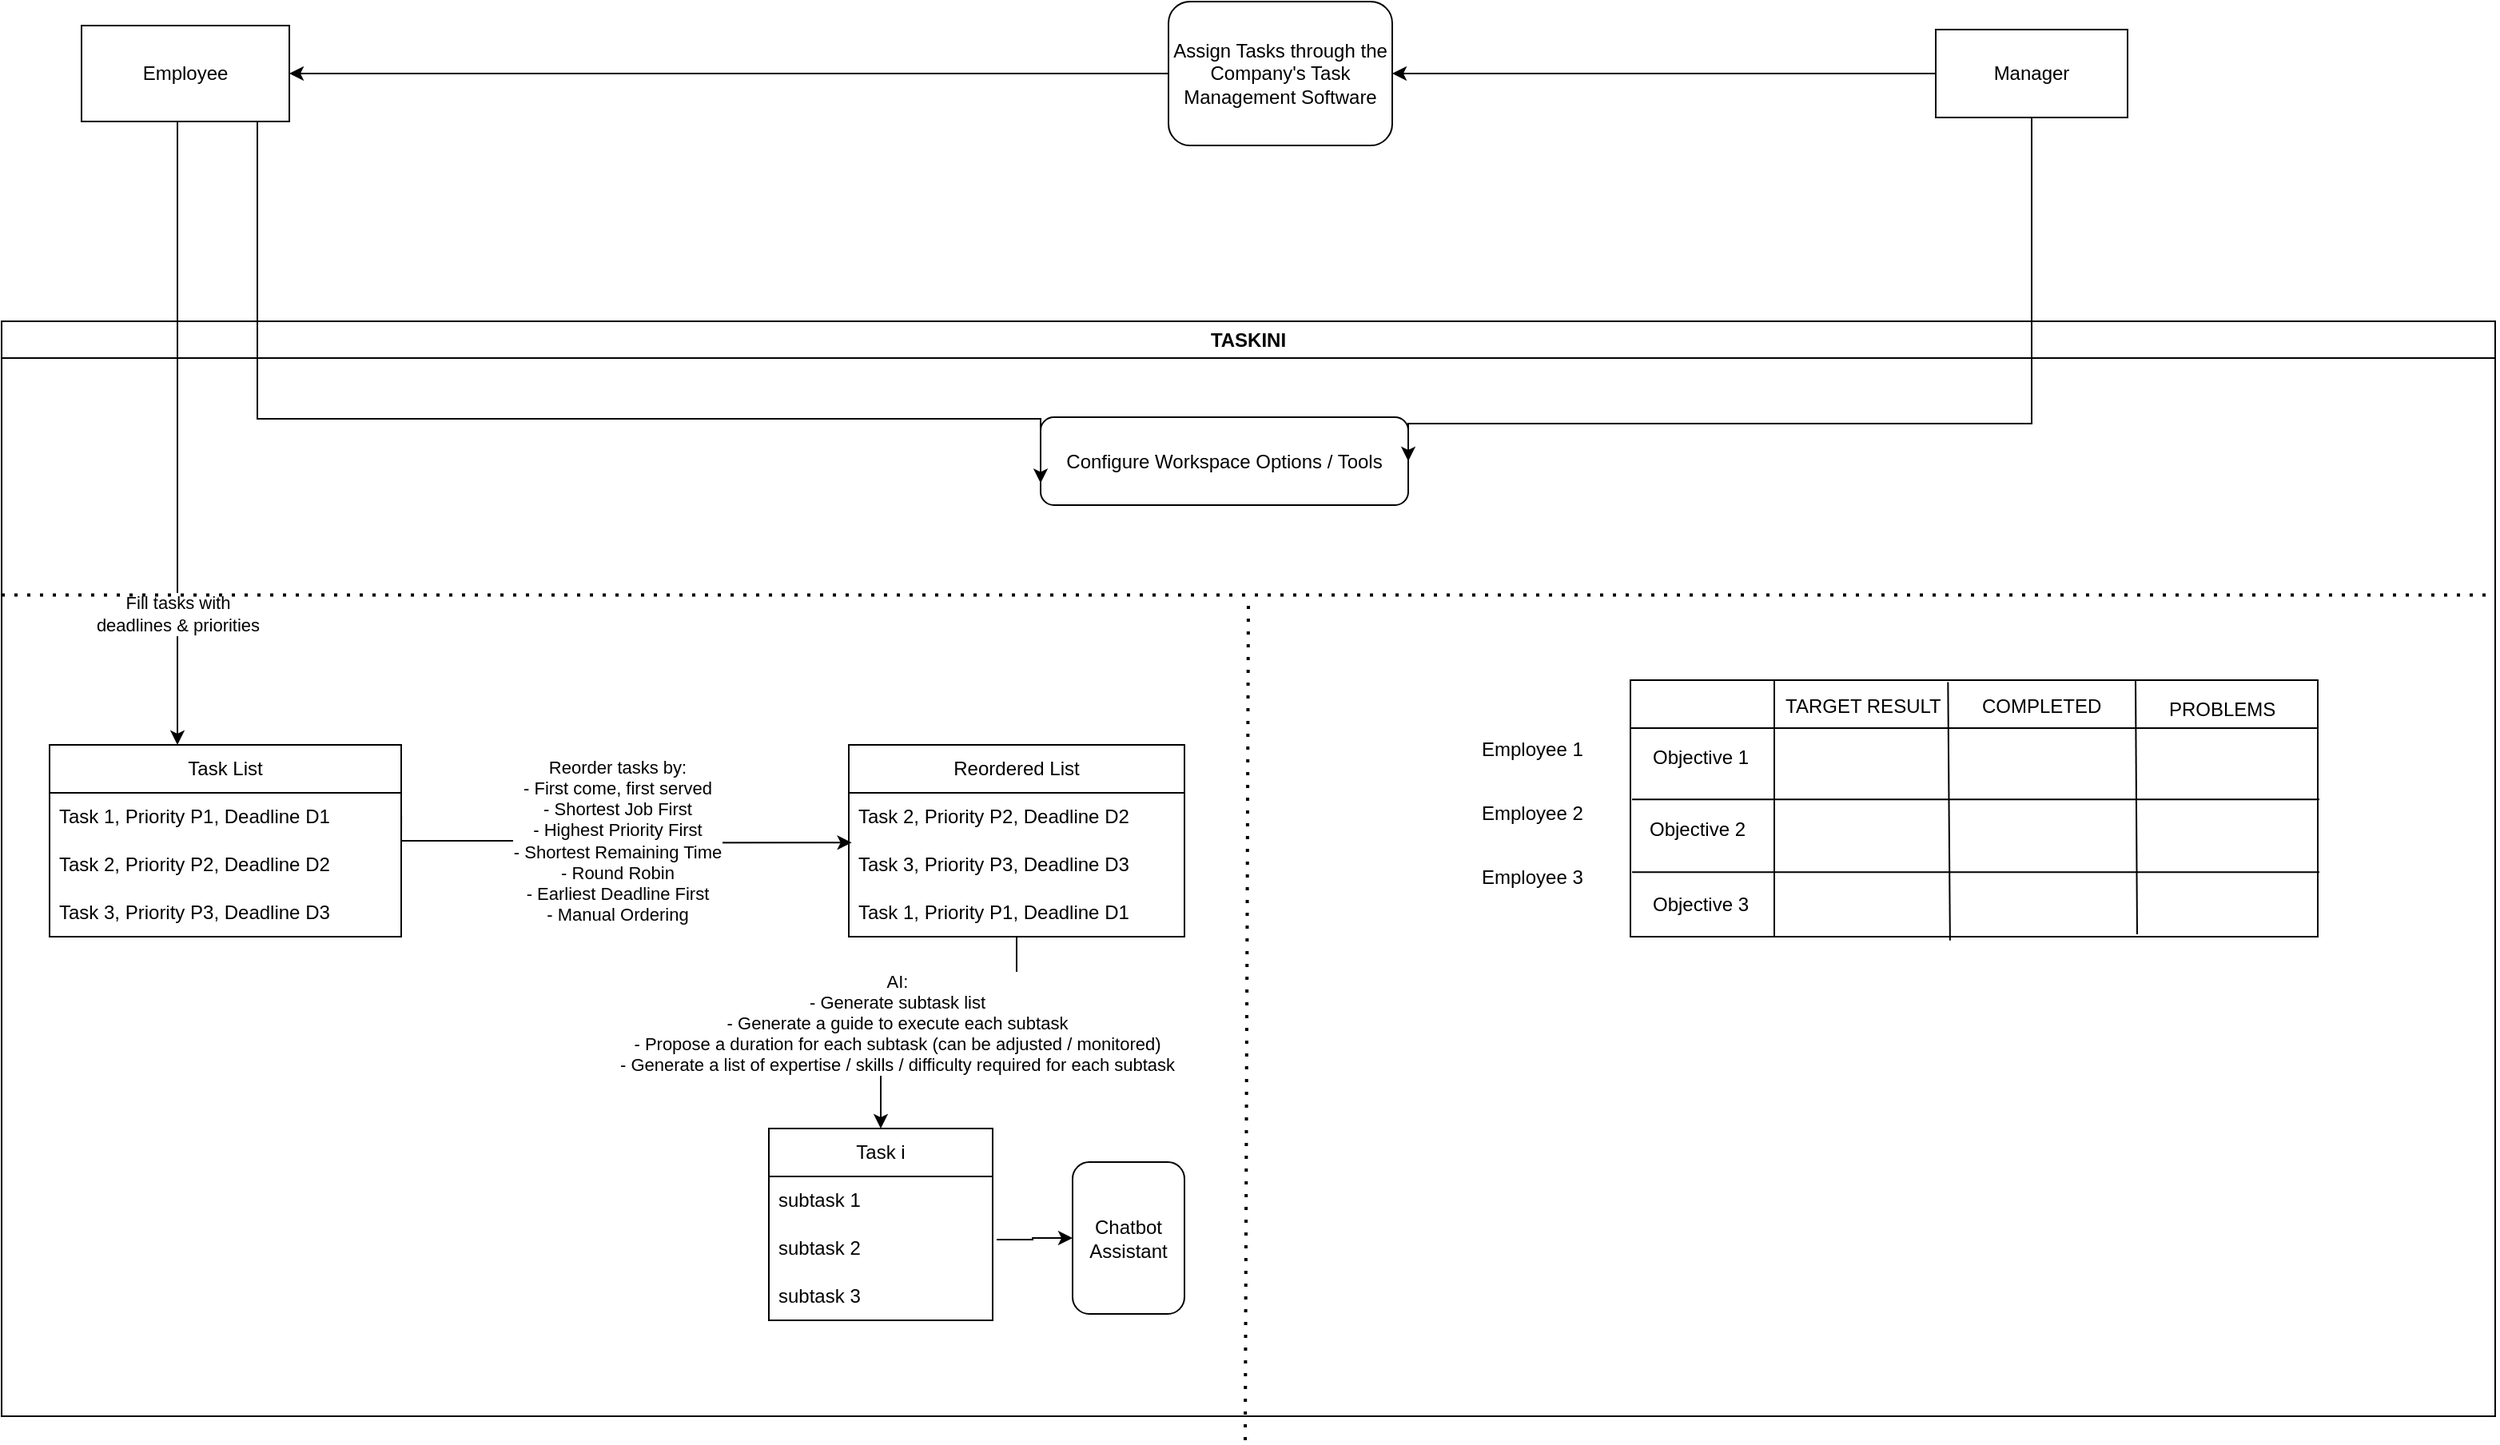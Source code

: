 <mxfile version="21.3.6" type="device">
  <diagram name="Page-1" id="0HNgQMV01hYBzLpzsSq-">
    <mxGraphModel dx="452" dy="823" grid="1" gridSize="10" guides="1" tooltips="1" connect="1" arrows="1" fold="1" page="1" pageScale="1" pageWidth="850" pageHeight="1100" math="0" shadow="0">
      <root>
        <mxCell id="0" />
        <mxCell id="1" parent="0" />
        <mxCell id="Zp9Q3emx2Ln3OkiNDyd_-2" value="TASKINI" style="swimlane;whiteSpace=wrap;html=1;" vertex="1" parent="1">
          <mxGeometry x="50" y="230" width="1560" height="685" as="geometry" />
        </mxCell>
        <mxCell id="Zp9Q3emx2Ln3OkiNDyd_-13" value="Task List" style="swimlane;fontStyle=0;childLayout=stackLayout;horizontal=1;startSize=30;horizontalStack=0;resizeParent=1;resizeParentMax=0;resizeLast=0;collapsible=1;marginBottom=0;whiteSpace=wrap;html=1;" vertex="1" parent="Zp9Q3emx2Ln3OkiNDyd_-2">
          <mxGeometry x="30" y="265" width="220" height="120" as="geometry">
            <mxRectangle x="30" y="130" width="90" height="30" as="alternateBounds" />
          </mxGeometry>
        </mxCell>
        <mxCell id="Zp9Q3emx2Ln3OkiNDyd_-14" value="Task 1, Priority P1, Deadline D1" style="text;strokeColor=none;fillColor=none;align=left;verticalAlign=middle;spacingLeft=4;spacingRight=4;overflow=hidden;points=[[0,0.5],[1,0.5]];portConstraint=eastwest;rotatable=0;whiteSpace=wrap;html=1;" vertex="1" parent="Zp9Q3emx2Ln3OkiNDyd_-13">
          <mxGeometry y="30" width="220" height="30" as="geometry" />
        </mxCell>
        <mxCell id="Zp9Q3emx2Ln3OkiNDyd_-15" value="Task 2, Priority P2, Deadline D2" style="text;strokeColor=none;fillColor=none;align=left;verticalAlign=middle;spacingLeft=4;spacingRight=4;overflow=hidden;points=[[0,0.5],[1,0.5]];portConstraint=eastwest;rotatable=0;whiteSpace=wrap;html=1;" vertex="1" parent="Zp9Q3emx2Ln3OkiNDyd_-13">
          <mxGeometry y="60" width="220" height="30" as="geometry" />
        </mxCell>
        <mxCell id="Zp9Q3emx2Ln3OkiNDyd_-16" value="Task 3, Priority P3, Deadline D3" style="text;strokeColor=none;fillColor=none;align=left;verticalAlign=middle;spacingLeft=4;spacingRight=4;overflow=hidden;points=[[0,0.5],[1,0.5]];portConstraint=eastwest;rotatable=0;whiteSpace=wrap;html=1;" vertex="1" parent="Zp9Q3emx2Ln3OkiNDyd_-13">
          <mxGeometry y="90" width="220" height="30" as="geometry" />
        </mxCell>
        <mxCell id="Zp9Q3emx2Ln3OkiNDyd_-27" style="edgeStyle=orthogonalEdgeStyle;rounded=0;orthogonalLoop=1;jettySize=auto;html=1;" edge="1" parent="Zp9Q3emx2Ln3OkiNDyd_-2" source="Zp9Q3emx2Ln3OkiNDyd_-17" target="Zp9Q3emx2Ln3OkiNDyd_-29">
          <mxGeometry relative="1" as="geometry">
            <mxPoint x="645" y="505" as="targetPoint" />
          </mxGeometry>
        </mxCell>
        <mxCell id="Zp9Q3emx2Ln3OkiNDyd_-28" value="AI:&lt;br&gt;- Generate subtask list&lt;br&gt;- Generate a guide to execute each subtask&lt;br&gt;- Propose a duration for each subtask (can be adjusted / monitored)&lt;br&gt;- Generate a list of expertise / skills / difficulty required for each subtask" style="edgeLabel;html=1;align=center;verticalAlign=middle;resizable=0;points=[];" vertex="1" connectable="0" parent="Zp9Q3emx2Ln3OkiNDyd_-27">
          <mxGeometry x="-0.2" y="4" relative="1" as="geometry">
            <mxPoint x="-53" y="-10" as="offset" />
          </mxGeometry>
        </mxCell>
        <mxCell id="Zp9Q3emx2Ln3OkiNDyd_-17" value="Reordered List" style="swimlane;fontStyle=0;childLayout=stackLayout;horizontal=1;startSize=30;horizontalStack=0;resizeParent=1;resizeParentMax=0;resizeLast=0;collapsible=1;marginBottom=0;whiteSpace=wrap;html=1;" vertex="1" parent="Zp9Q3emx2Ln3OkiNDyd_-2">
          <mxGeometry x="530" y="265" width="210" height="120" as="geometry" />
        </mxCell>
        <mxCell id="Zp9Q3emx2Ln3OkiNDyd_-18" value="Task 2, Priority P2, Deadline D2" style="text;strokeColor=none;fillColor=none;align=left;verticalAlign=middle;spacingLeft=4;spacingRight=4;overflow=hidden;points=[[0,0.5],[1,0.5]];portConstraint=eastwest;rotatable=0;whiteSpace=wrap;html=1;" vertex="1" parent="Zp9Q3emx2Ln3OkiNDyd_-17">
          <mxGeometry y="30" width="210" height="30" as="geometry" />
        </mxCell>
        <mxCell id="Zp9Q3emx2Ln3OkiNDyd_-19" value="Task 3, Priority P3, Deadline D3" style="text;strokeColor=none;fillColor=none;align=left;verticalAlign=middle;spacingLeft=4;spacingRight=4;overflow=hidden;points=[[0,0.5],[1,0.5]];portConstraint=eastwest;rotatable=0;whiteSpace=wrap;html=1;" vertex="1" parent="Zp9Q3emx2Ln3OkiNDyd_-17">
          <mxGeometry y="60" width="210" height="30" as="geometry" />
        </mxCell>
        <mxCell id="Zp9Q3emx2Ln3OkiNDyd_-20" value="Task 1, Priority P1, Deadline D1" style="text;strokeColor=none;fillColor=none;align=left;verticalAlign=middle;spacingLeft=4;spacingRight=4;overflow=hidden;points=[[0,0.5],[1,0.5]];portConstraint=eastwest;rotatable=0;whiteSpace=wrap;html=1;" vertex="1" parent="Zp9Q3emx2Ln3OkiNDyd_-17">
          <mxGeometry y="90" width="210" height="30" as="geometry" />
        </mxCell>
        <mxCell id="Zp9Q3emx2Ln3OkiNDyd_-21" style="edgeStyle=orthogonalEdgeStyle;rounded=0;orthogonalLoop=1;jettySize=auto;html=1;entryX=0;entryY=0.5;entryDx=0;entryDy=0;exitX=0.992;exitY=0.147;exitDx=0;exitDy=0;exitPerimeter=0;" edge="1" parent="Zp9Q3emx2Ln3OkiNDyd_-2">
          <mxGeometry relative="1" as="geometry">
            <mxPoint x="250.04" y="308.82" as="sourcePoint" />
            <mxPoint x="531.8" y="326.18" as="targetPoint" />
            <Array as="points">
              <mxPoint x="250" y="325" />
              <mxPoint x="392" y="325" />
              <mxPoint x="392" y="326" />
            </Array>
          </mxGeometry>
        </mxCell>
        <mxCell id="Zp9Q3emx2Ln3OkiNDyd_-22" value="Reorder tasks by:&lt;br&gt;- First come, first served&lt;br&gt;- Shortest Job First&lt;br&gt;- Highest Priority First&lt;br&gt;- Shortest Remaining Time&lt;br&gt;- Round Robin&lt;br&gt;- Earliest Deadline First&lt;br&gt;- Manual Ordering" style="edgeLabel;html=1;align=center;verticalAlign=middle;resizable=0;points=[];" vertex="1" connectable="0" parent="Zp9Q3emx2Ln3OkiNDyd_-21">
          <mxGeometry x="0.17" y="-3" relative="1" as="geometry">
            <mxPoint x="-23" y="-4" as="offset" />
          </mxGeometry>
        </mxCell>
        <mxCell id="Zp9Q3emx2Ln3OkiNDyd_-29" value="Task i" style="swimlane;fontStyle=0;childLayout=stackLayout;horizontal=1;startSize=30;horizontalStack=0;resizeParent=1;resizeParentMax=0;resizeLast=0;collapsible=1;marginBottom=0;whiteSpace=wrap;html=1;" vertex="1" parent="Zp9Q3emx2Ln3OkiNDyd_-2">
          <mxGeometry x="480" y="505" width="140" height="120" as="geometry" />
        </mxCell>
        <mxCell id="Zp9Q3emx2Ln3OkiNDyd_-30" value="subtask 1" style="text;strokeColor=none;fillColor=none;align=left;verticalAlign=middle;spacingLeft=4;spacingRight=4;overflow=hidden;points=[[0,0.5],[1,0.5]];portConstraint=eastwest;rotatable=0;whiteSpace=wrap;html=1;" vertex="1" parent="Zp9Q3emx2Ln3OkiNDyd_-29">
          <mxGeometry y="30" width="140" height="30" as="geometry" />
        </mxCell>
        <mxCell id="Zp9Q3emx2Ln3OkiNDyd_-31" value="subtask 2" style="text;strokeColor=none;fillColor=none;align=left;verticalAlign=middle;spacingLeft=4;spacingRight=4;overflow=hidden;points=[[0,0.5],[1,0.5]];portConstraint=eastwest;rotatable=0;whiteSpace=wrap;html=1;" vertex="1" parent="Zp9Q3emx2Ln3OkiNDyd_-29">
          <mxGeometry y="60" width="140" height="30" as="geometry" />
        </mxCell>
        <mxCell id="Zp9Q3emx2Ln3OkiNDyd_-32" value="subtask 3" style="text;strokeColor=none;fillColor=none;align=left;verticalAlign=middle;spacingLeft=4;spacingRight=4;overflow=hidden;points=[[0,0.5],[1,0.5]];portConstraint=eastwest;rotatable=0;whiteSpace=wrap;html=1;" vertex="1" parent="Zp9Q3emx2Ln3OkiNDyd_-29">
          <mxGeometry y="90" width="140" height="30" as="geometry" />
        </mxCell>
        <mxCell id="Zp9Q3emx2Ln3OkiNDyd_-33" value="Chatbot Assistant" style="rounded=1;whiteSpace=wrap;html=1;" vertex="1" parent="Zp9Q3emx2Ln3OkiNDyd_-2">
          <mxGeometry x="670" y="526" width="70" height="95" as="geometry" />
        </mxCell>
        <mxCell id="Zp9Q3emx2Ln3OkiNDyd_-34" style="edgeStyle=orthogonalEdgeStyle;rounded=0;orthogonalLoop=1;jettySize=auto;html=1;entryX=0;entryY=0.5;entryDx=0;entryDy=0;exitX=1.018;exitY=0.315;exitDx=0;exitDy=0;exitPerimeter=0;" edge="1" parent="Zp9Q3emx2Ln3OkiNDyd_-2" source="Zp9Q3emx2Ln3OkiNDyd_-31" target="Zp9Q3emx2Ln3OkiNDyd_-33">
          <mxGeometry relative="1" as="geometry" />
        </mxCell>
        <mxCell id="Zp9Q3emx2Ln3OkiNDyd_-37" value="Configure Workspace Options / Tools" style="rounded=1;whiteSpace=wrap;html=1;" vertex="1" parent="Zp9Q3emx2Ln3OkiNDyd_-2">
          <mxGeometry x="650" y="60" width="230" height="55" as="geometry" />
        </mxCell>
        <mxCell id="Zp9Q3emx2Ln3OkiNDyd_-41" value="" style="endArrow=none;dashed=1;html=1;dashPattern=1 3;strokeWidth=2;rounded=0;" edge="1" parent="Zp9Q3emx2Ln3OkiNDyd_-2">
          <mxGeometry width="50" height="50" relative="1" as="geometry">
            <mxPoint x="778" y="700" as="sourcePoint" />
            <mxPoint x="780" y="173" as="targetPoint" />
          </mxGeometry>
        </mxCell>
        <mxCell id="Zp9Q3emx2Ln3OkiNDyd_-44" value="" style="shape=internalStorage;whiteSpace=wrap;html=1;backgroundOutline=1;dx=90;dy=30;" vertex="1" parent="Zp9Q3emx2Ln3OkiNDyd_-2">
          <mxGeometry x="1019" y="224.5" width="430" height="160.5" as="geometry" />
        </mxCell>
        <mxCell id="Zp9Q3emx2Ln3OkiNDyd_-45" value="Employee 1" style="text;strokeColor=none;fillColor=none;align=left;verticalAlign=middle;spacingLeft=4;spacingRight=4;overflow=hidden;points=[[0,0.5],[1,0.5]];portConstraint=eastwest;rotatable=0;whiteSpace=wrap;html=1;" vertex="1" parent="Zp9Q3emx2Ln3OkiNDyd_-2">
          <mxGeometry x="920" y="253" width="80" height="30" as="geometry" />
        </mxCell>
        <mxCell id="Zp9Q3emx2Ln3OkiNDyd_-46" value="Employee 2" style="text;strokeColor=none;fillColor=none;align=left;verticalAlign=middle;spacingLeft=4;spacingRight=4;overflow=hidden;points=[[0,0.5],[1,0.5]];portConstraint=eastwest;rotatable=0;whiteSpace=wrap;html=1;" vertex="1" parent="Zp9Q3emx2Ln3OkiNDyd_-2">
          <mxGeometry x="920" y="293" width="80" height="30" as="geometry" />
        </mxCell>
        <mxCell id="Zp9Q3emx2Ln3OkiNDyd_-47" value="Employee 3" style="text;strokeColor=none;fillColor=none;align=left;verticalAlign=middle;spacingLeft=4;spacingRight=4;overflow=hidden;points=[[0,0.5],[1,0.5]];portConstraint=eastwest;rotatable=0;whiteSpace=wrap;html=1;" vertex="1" parent="Zp9Q3emx2Ln3OkiNDyd_-2">
          <mxGeometry x="920" y="333" width="80" height="30" as="geometry" />
        </mxCell>
        <mxCell id="Zp9Q3emx2Ln3OkiNDyd_-48" value="" style="endArrow=none;html=1;rounded=0;entryX=0.462;entryY=0.008;entryDx=0;entryDy=0;entryPerimeter=0;exitX=0.465;exitY=1.015;exitDx=0;exitDy=0;exitPerimeter=0;" edge="1" parent="Zp9Q3emx2Ln3OkiNDyd_-2" source="Zp9Q3emx2Ln3OkiNDyd_-44" target="Zp9Q3emx2Ln3OkiNDyd_-44">
          <mxGeometry width="50" height="50" relative="1" as="geometry">
            <mxPoint x="920" y="353" as="sourcePoint" />
            <mxPoint x="970" y="303" as="targetPoint" />
          </mxGeometry>
        </mxCell>
        <mxCell id="Zp9Q3emx2Ln3OkiNDyd_-49" value="TARGET RESULT" style="text;strokeColor=none;fillColor=none;align=left;verticalAlign=middle;spacingLeft=4;spacingRight=4;overflow=hidden;points=[[0,0.5],[1,0.5]];portConstraint=eastwest;rotatable=0;whiteSpace=wrap;html=1;" vertex="1" parent="Zp9Q3emx2Ln3OkiNDyd_-2">
          <mxGeometry x="1110" y="226" width="110" height="30" as="geometry" />
        </mxCell>
        <mxCell id="Zp9Q3emx2Ln3OkiNDyd_-50" value="Objective 1" style="text;strokeColor=none;fillColor=none;align=left;verticalAlign=middle;spacingLeft=4;spacingRight=4;overflow=hidden;points=[[0,0.5],[1,0.5]];portConstraint=eastwest;rotatable=0;whiteSpace=wrap;html=1;" vertex="1" parent="Zp9Q3emx2Ln3OkiNDyd_-2">
          <mxGeometry x="1027" y="258" width="80" height="30" as="geometry" />
        </mxCell>
        <mxCell id="Zp9Q3emx2Ln3OkiNDyd_-51" value="Objective 2" style="text;strokeColor=none;fillColor=none;align=left;verticalAlign=middle;spacingLeft=4;spacingRight=4;overflow=hidden;points=[[0,0.5],[1,0.5]];portConstraint=eastwest;rotatable=0;whiteSpace=wrap;html=1;" vertex="1" parent="Zp9Q3emx2Ln3OkiNDyd_-2">
          <mxGeometry x="1025" y="303" width="80" height="30" as="geometry" />
        </mxCell>
        <mxCell id="Zp9Q3emx2Ln3OkiNDyd_-52" value="Objective 3" style="text;strokeColor=none;fillColor=none;align=left;verticalAlign=middle;spacingLeft=4;spacingRight=4;overflow=hidden;points=[[0,0.5],[1,0.5]];portConstraint=eastwest;rotatable=0;whiteSpace=wrap;html=1;" vertex="1" parent="Zp9Q3emx2Ln3OkiNDyd_-2">
          <mxGeometry x="1027" y="350" width="80" height="30" as="geometry" />
        </mxCell>
        <mxCell id="Zp9Q3emx2Ln3OkiNDyd_-56" value="" style="shape=link;html=1;rounded=0;width=45.556;" edge="1" parent="Zp9Q3emx2Ln3OkiNDyd_-2">
          <mxGeometry width="100" relative="1" as="geometry">
            <mxPoint x="1020" y="321.89" as="sourcePoint" />
            <mxPoint x="1450" y="321.89" as="targetPoint" />
          </mxGeometry>
        </mxCell>
        <mxCell id="Zp9Q3emx2Ln3OkiNDyd_-57" value="COMPLETED" style="text;strokeColor=none;fillColor=none;align=left;verticalAlign=middle;spacingLeft=4;spacingRight=4;overflow=hidden;points=[[0,0.5],[1,0.5]];portConstraint=eastwest;rotatable=0;whiteSpace=wrap;html=1;" vertex="1" parent="Zp9Q3emx2Ln3OkiNDyd_-2">
          <mxGeometry x="1233" y="226" width="110" height="30" as="geometry" />
        </mxCell>
        <mxCell id="Zp9Q3emx2Ln3OkiNDyd_-58" value="PROBLEMS" style="text;strokeColor=none;fillColor=none;align=left;verticalAlign=middle;spacingLeft=4;spacingRight=4;overflow=hidden;points=[[0,0.5],[1,0.5]];portConstraint=eastwest;rotatable=0;whiteSpace=wrap;html=1;" vertex="1" parent="Zp9Q3emx2Ln3OkiNDyd_-2">
          <mxGeometry x="1350" y="228" width="110" height="30" as="geometry" />
        </mxCell>
        <mxCell id="Zp9Q3emx2Ln3OkiNDyd_-59" value="" style="endArrow=none;html=1;rounded=0;exitX=0.465;exitY=1.015;exitDx=0;exitDy=0;exitPerimeter=0;" edge="1" parent="Zp9Q3emx2Ln3OkiNDyd_-2">
          <mxGeometry width="50" height="50" relative="1" as="geometry">
            <mxPoint x="1336" y="383.5" as="sourcePoint" />
            <mxPoint x="1335" y="224.5" as="targetPoint" />
          </mxGeometry>
        </mxCell>
        <mxCell id="Zp9Q3emx2Ln3OkiNDyd_-6" value="Assign Tasks through the Company&#39;s Task Management Software" style="rounded=1;whiteSpace=wrap;html=1;" vertex="1" parent="1">
          <mxGeometry x="780" y="30" width="140" height="90" as="geometry" />
        </mxCell>
        <mxCell id="Zp9Q3emx2Ln3OkiNDyd_-7" style="edgeStyle=orthogonalEdgeStyle;rounded=0;orthogonalLoop=1;jettySize=auto;html=1;entryX=1;entryY=0.5;entryDx=0;entryDy=0;" edge="1" parent="1" source="Zp9Q3emx2Ln3OkiNDyd_-4" target="Zp9Q3emx2Ln3OkiNDyd_-6">
          <mxGeometry relative="1" as="geometry" />
        </mxCell>
        <mxCell id="Zp9Q3emx2Ln3OkiNDyd_-8" style="edgeStyle=orthogonalEdgeStyle;rounded=0;orthogonalLoop=1;jettySize=auto;html=1;entryX=1;entryY=0.5;entryDx=0;entryDy=0;" edge="1" parent="1" source="Zp9Q3emx2Ln3OkiNDyd_-6" target="Zp9Q3emx2Ln3OkiNDyd_-3">
          <mxGeometry relative="1" as="geometry" />
        </mxCell>
        <mxCell id="Zp9Q3emx2Ln3OkiNDyd_-43" style="edgeStyle=orthogonalEdgeStyle;rounded=0;orthogonalLoop=1;jettySize=auto;html=1;entryX=1;entryY=0.5;entryDx=0;entryDy=0;" edge="1" parent="1" source="Zp9Q3emx2Ln3OkiNDyd_-4" target="Zp9Q3emx2Ln3OkiNDyd_-37">
          <mxGeometry relative="1" as="geometry">
            <Array as="points">
              <mxPoint x="1320" y="294" />
            </Array>
          </mxGeometry>
        </mxCell>
        <mxCell id="Zp9Q3emx2Ln3OkiNDyd_-4" value="Manager" style="whiteSpace=wrap;html=1;" vertex="1" parent="1">
          <mxGeometry x="1260" y="47.5" width="120" height="55" as="geometry" />
        </mxCell>
        <mxCell id="Zp9Q3emx2Ln3OkiNDyd_-11" style="edgeStyle=orthogonalEdgeStyle;rounded=0;orthogonalLoop=1;jettySize=auto;html=1;" edge="1" parent="1" source="Zp9Q3emx2Ln3OkiNDyd_-3" target="Zp9Q3emx2Ln3OkiNDyd_-13">
          <mxGeometry relative="1" as="geometry">
            <mxPoint x="340" y="320" as="targetPoint" />
            <Array as="points">
              <mxPoint x="160" y="300" />
              <mxPoint x="160" y="300" />
            </Array>
          </mxGeometry>
        </mxCell>
        <mxCell id="Zp9Q3emx2Ln3OkiNDyd_-12" value="Fill tasks with&lt;br&gt;deadlines &amp;amp; priorities" style="edgeLabel;html=1;align=center;verticalAlign=middle;resizable=0;points=[];" vertex="1" connectable="0" parent="Zp9Q3emx2Ln3OkiNDyd_-11">
          <mxGeometry x="-0.669" y="-2" relative="1" as="geometry">
            <mxPoint x="2" y="243" as="offset" />
          </mxGeometry>
        </mxCell>
        <mxCell id="Zp9Q3emx2Ln3OkiNDyd_-40" style="edgeStyle=orthogonalEdgeStyle;rounded=0;orthogonalLoop=1;jettySize=auto;html=1;entryX=0;entryY=0.75;entryDx=0;entryDy=0;" edge="1" parent="1" source="Zp9Q3emx2Ln3OkiNDyd_-3" target="Zp9Q3emx2Ln3OkiNDyd_-37">
          <mxGeometry relative="1" as="geometry">
            <Array as="points">
              <mxPoint x="210" y="291" />
            </Array>
          </mxGeometry>
        </mxCell>
        <mxCell id="Zp9Q3emx2Ln3OkiNDyd_-3" value="Employee" style="whiteSpace=wrap;html=1;" vertex="1" parent="1">
          <mxGeometry x="100" y="45" width="130" height="60" as="geometry" />
        </mxCell>
        <mxCell id="Zp9Q3emx2Ln3OkiNDyd_-38" value="" style="endArrow=none;dashed=1;html=1;dashPattern=1 3;strokeWidth=2;rounded=0;entryX=1;entryY=0.25;entryDx=0;entryDy=0;exitX=0;exitY=0.25;exitDx=0;exitDy=0;" edge="1" parent="1" source="Zp9Q3emx2Ln3OkiNDyd_-2" target="Zp9Q3emx2Ln3OkiNDyd_-2">
          <mxGeometry width="50" height="50" relative="1" as="geometry">
            <mxPoint x="375" y="450" as="sourcePoint" />
            <mxPoint x="800" y="420" as="targetPoint" />
          </mxGeometry>
        </mxCell>
      </root>
    </mxGraphModel>
  </diagram>
</mxfile>
